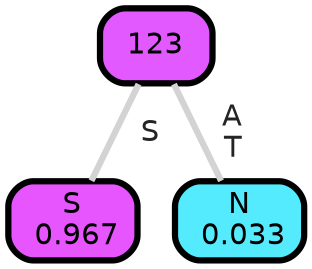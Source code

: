 graph Tree {
node [shape=box, style="filled, rounded",color="black",penwidth="3",fontcolor="black",                 fontname=helvetica] ;
graph [ranksep="0 equally", splines=straight,                 bgcolor=transparent, dpi=200] ;
edge [fontname=helvetica, fontweight=bold,fontcolor=grey14,color=lightgray] ;
0 [label="S
 0.967", fillcolor="#e755ff"] ;
1 [label="123", fillcolor="#e25aff"] ;
2 [label="N
 0.033", fillcolor="#55ebff"] ;
1 -- 0 [label=" S",penwidth=3] ;
1 -- 2 [label=" A\n T",penwidth=3] ;
{rank = same;}}
